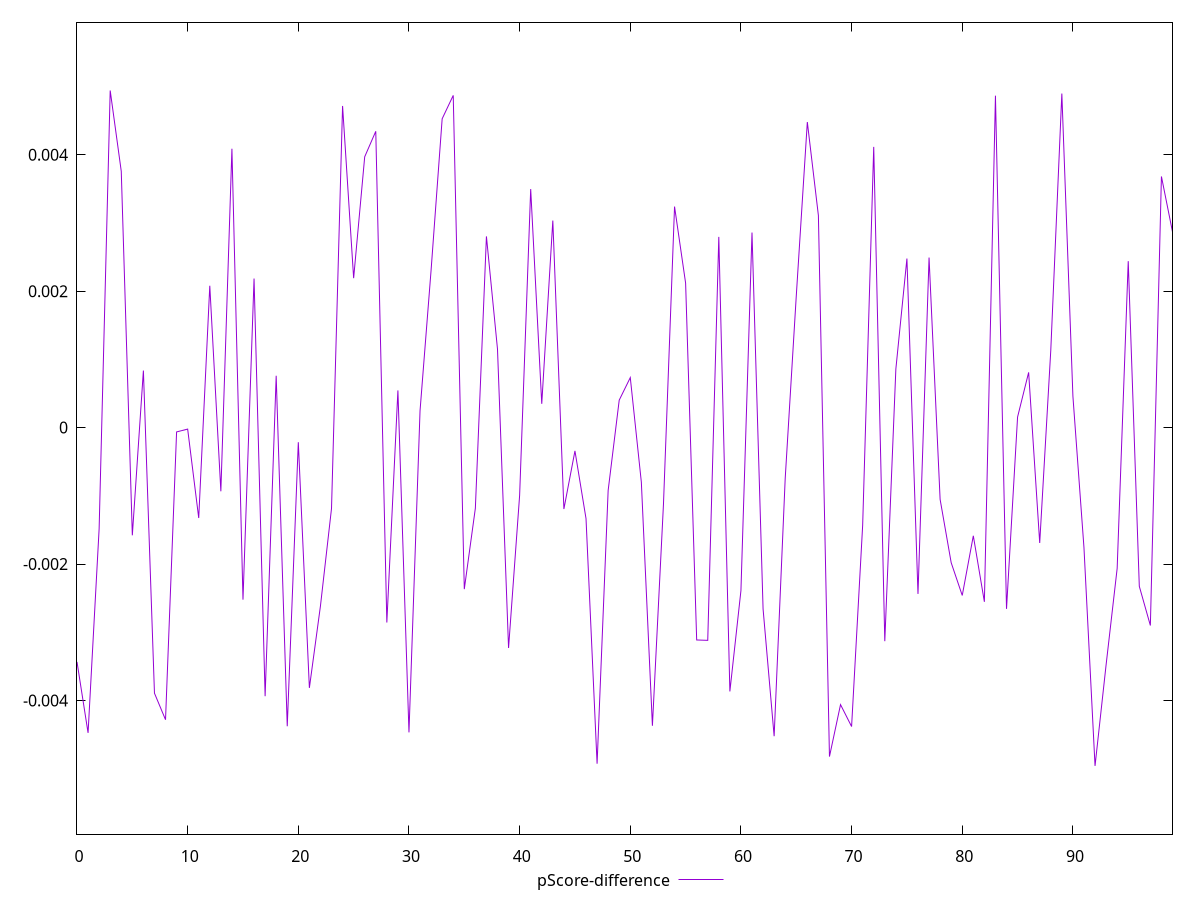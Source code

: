 reset

$pScoreDifference <<EOF
0 -0.00343455632897699
1 -0.004475042877523816
2 -0.001482915087909653
3 0.004941841887388415
4 0.0037574559402452357
5 -0.0015788299687674034
6 0.0008366678894364266
7 -0.0038932835310779845
8 -0.0042820085990865064
9 -0.00006307909545595625
10 -0.000021484719811837305
11 -0.0013248367219219626
12 0.0020800599705497608
13 -0.0009333242973699751
14 0.00408860426371499
15 -0.002521986671489229
16 0.00218540187043359
17 -0.00393763955603621
18 0.0007599488276292532
19 -0.004377710490883535
20 -0.0002143087878349048
21 -0.00381543515996903
22 -0.002614629761591436
23 -0.0011853648289418817
24 0.004715512257063181
25 0.002190867021773346
26 0.003970182625518404
27 0.0043437815670222535
28 -0.0028574764787475115
29 0.0005451598364987209
30 -0.004467755332731138
31 0.0002464885822990176
32 0.0023109133036809393
33 0.004527561553261783
34 0.004870296740029367
35 -0.0023677284506939955
36 -0.0011820281232072238
37 0.0028031540723238435
38 0.0011503940796387183
39 -0.0032300321702261048
40 -0.0009929497502557671
41 0.0034971558999473684
42 0.00034904034400799755
43 0.003034985324031611
44 -0.0011932043737167275
45 -0.0003415265507860088
46 -0.0013340087888213392
47 -0.004927406921244937
48 -0.0009209096716780163
49 0.0004028502278581175
50 0.0007332420766453795
51 -0.000799927066090278
52 -0.004370492352761157
53 -0.0011195515912454934
54 0.0032402026605293788
55 0.0021184686624091675
56 -0.0031131020514457153
57 -0.0031185720429430797
58 0.002796327537912792
59 -0.0038673134317046207
60 -0.0023895416521890964
61 0.0028593665763998813
62 -0.0026577581406425077
63 -0.004523831636799647
64 -0.0007467069606277854
65 0.0019285345757528716
66 0.004479657453581143
67 0.003109122746630999
68 -0.00482265688451633
69 -0.0040605389226628374
70 -0.004382068975832321
71 -0.0014318485952601878
72 0.004115072332540826
73 -0.0031305977010708252
74 0.0008589629313271868
75 0.0024784918513606757
76 -0.0024382805991646217
77 0.0024931360787971424
78 -0.0010518628624189286
79 -0.001980363927229445
80 -0.002460333479995691
81 -0.0015856983394222368
82 -0.0025536997321556343
83 0.004865691680189722
84 -0.0026572502008205823
85 0.00015536668479321225
86 0.0008097754937387847
87 -0.001691318422862853
88 0.0011314265840259852
89 0.004897122086002882
90 0.00046025184309761435
91 -0.0017606076466608195
92 -0.004959352663866046
93 -0.003477187933323689
94 -0.002063667238921152
95 0.002440155255091836
96 -0.0023262017993039286
97 -0.0029006858109353884
98 0.003681550996568618
99 0.0028695266960870325
EOF

set key outside below
set xrange [0:99]
set yrange [-0.005959352663866046:0.005941841887388415]
set trange [-0.005959352663866046:0.005941841887388415]
set terminal svg size 640, 500 enhanced background rgb 'white'
set output "report/report_00029_2021-02-24T13-36-40.390Z/first-cpu-idle/samples/astro/pScore-difference/values.svg"

plot $pScoreDifference title "pScore-difference" with line

reset
